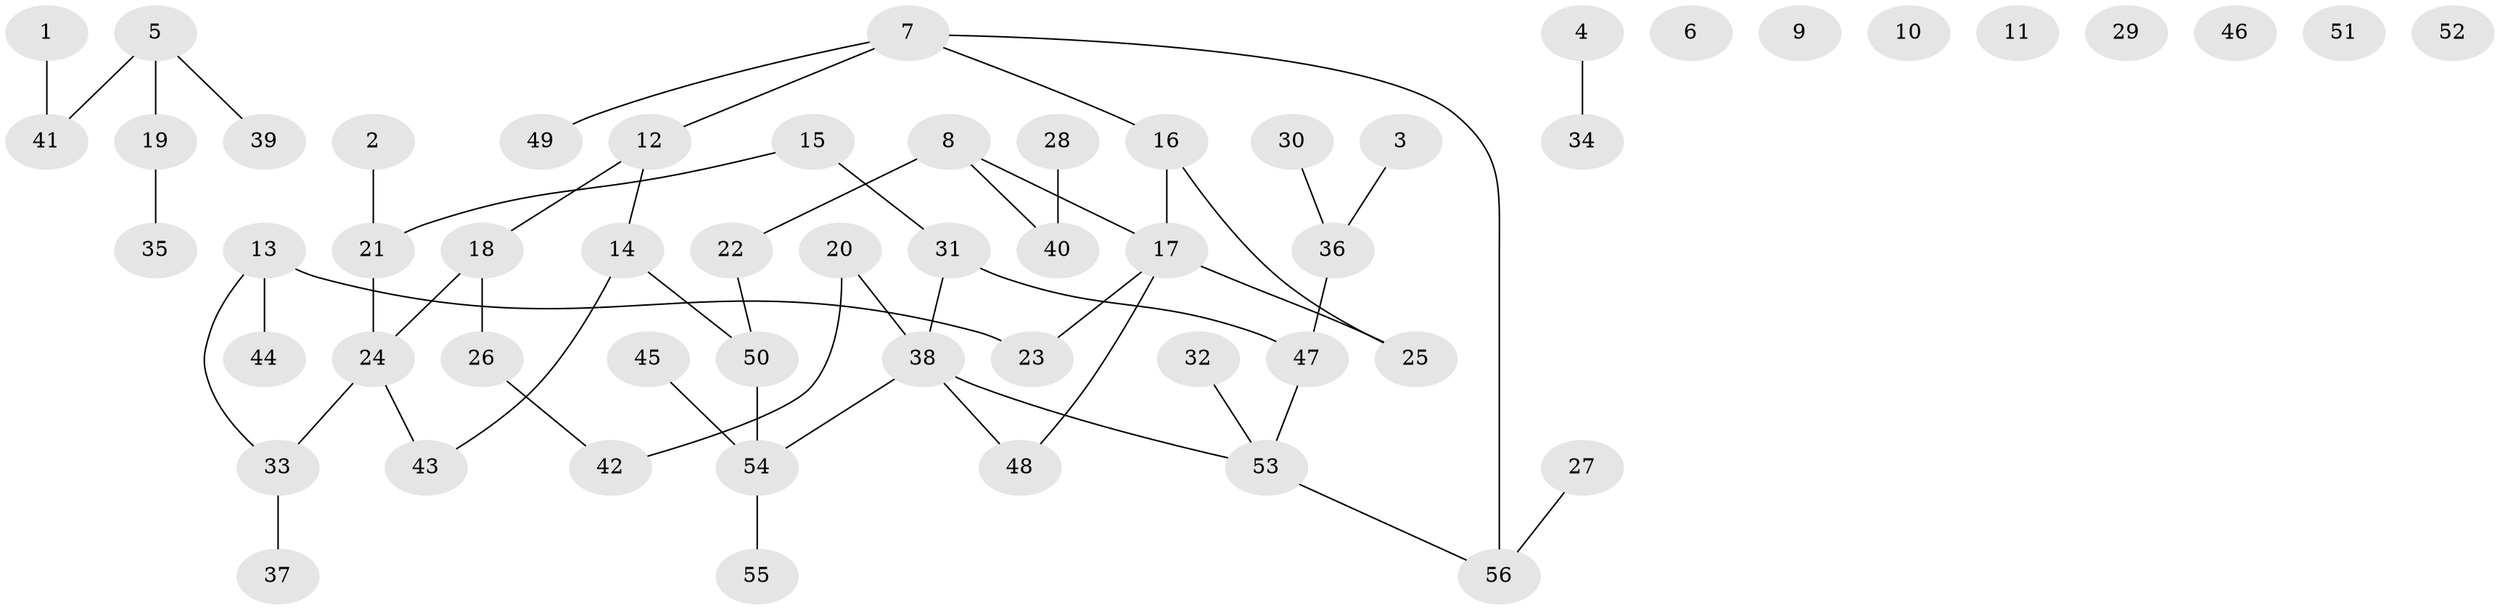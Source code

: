 // Generated by graph-tools (version 1.1) at 2025/13/03/09/25 04:13:08]
// undirected, 56 vertices, 54 edges
graph export_dot {
graph [start="1"]
  node [color=gray90,style=filled];
  1;
  2;
  3;
  4;
  5;
  6;
  7;
  8;
  9;
  10;
  11;
  12;
  13;
  14;
  15;
  16;
  17;
  18;
  19;
  20;
  21;
  22;
  23;
  24;
  25;
  26;
  27;
  28;
  29;
  30;
  31;
  32;
  33;
  34;
  35;
  36;
  37;
  38;
  39;
  40;
  41;
  42;
  43;
  44;
  45;
  46;
  47;
  48;
  49;
  50;
  51;
  52;
  53;
  54;
  55;
  56;
  1 -- 41;
  2 -- 21;
  3 -- 36;
  4 -- 34;
  5 -- 19;
  5 -- 39;
  5 -- 41;
  7 -- 12;
  7 -- 16;
  7 -- 49;
  7 -- 56;
  8 -- 17;
  8 -- 22;
  8 -- 40;
  12 -- 14;
  12 -- 18;
  13 -- 23;
  13 -- 33;
  13 -- 44;
  14 -- 43;
  14 -- 50;
  15 -- 21;
  15 -- 31;
  16 -- 17;
  16 -- 25;
  17 -- 23;
  17 -- 25;
  17 -- 48;
  18 -- 24;
  18 -- 26;
  19 -- 35;
  20 -- 38;
  20 -- 42;
  21 -- 24;
  22 -- 50;
  24 -- 33;
  24 -- 43;
  26 -- 42;
  27 -- 56;
  28 -- 40;
  30 -- 36;
  31 -- 38;
  31 -- 47;
  32 -- 53;
  33 -- 37;
  36 -- 47;
  38 -- 48;
  38 -- 53;
  38 -- 54;
  45 -- 54;
  47 -- 53;
  50 -- 54;
  53 -- 56;
  54 -- 55;
}
